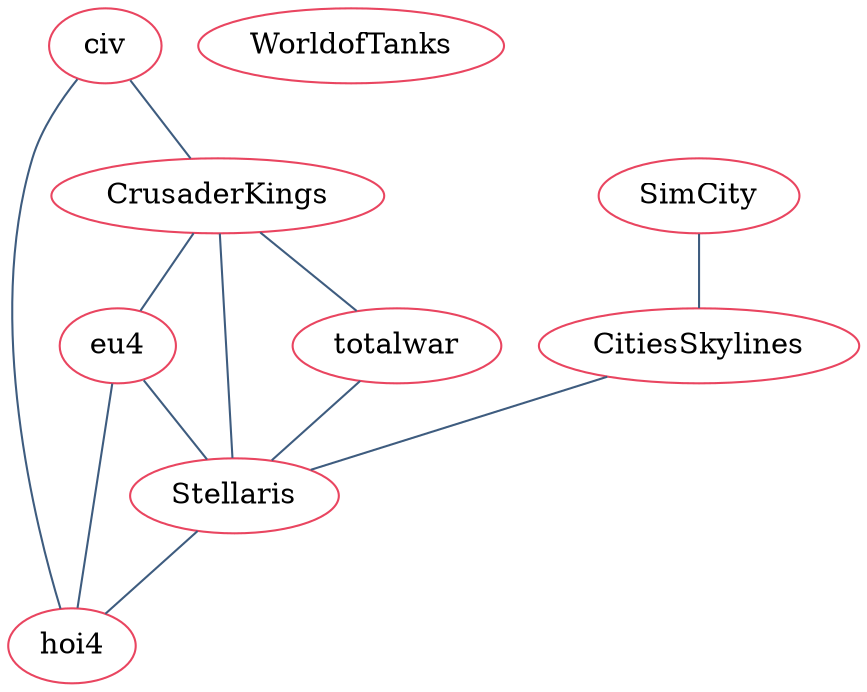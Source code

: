 strict graph "" {
	node [label="\N"];
	0	[color="#e94560",
		label=civ,
		size=31.025785421910292,
		title="<h3>civ</h3><b>created on:</b> 2010-03-03 22:48:04<br><b>subscriber count:</b> 435769<br><b>description:</b><br>And now it's 4 AM! \
Just one more turn..."];
	1	[color="#e94560",
		label=CrusaderKings,
		size=24.355339860738308,
		title="<h3>CrusaderKings</h3><b>created on:</b> 2012-01-28 23:34:47<br><b>subscriber count:</b> 300144<br><b>description:</b><br>Crusader \
Kings is a historical grand strategy /<br>RPG video game series for PC, Mac & Linux<br>developed & published by Paradox Interactive.<\
br>Engage in courtly intrigue, dynastic struggles,<br>and holy warfare in mediæval Europe, North Africa,<br>the Middle East, India, \
the steppes and Tibet. Can<br>you achieve fame and fortune for your noble<br>family, or will your names be forgotten to<br>history?"];
	0 -- 1	[color="#3e5c7f",
		title=1,
		weight=1,
		width=2.125];
	8	[color="#e94560",
		label=hoi4,
		size=21.517135975034705,
		title="<h3>hoi4</h3><b>created on:</b> 2014-01-23 16:32:38<br><b>subscriber count:</b> 242437<br><b>description:</b><br>A place to share \
content, ask questions and/or<br>talk about the grand strategy game Hearts of Iron<br>IV by Paradox Development Studio."];
	0 -- 8	[color="#3e5c7f",
		title=1,
		weight=1,
		width=2.125];
	2	[color="#e94560",
		label=eu4,
		size=22.00409694462854,
		title="<h3>eu4</h3><b>created on:</b> 2012-08-10 16:49:44<br><b>subscriber count:</b> 252338<br><b>description:</b><br>A place to share \
content, ask questions and/or<br>talk about the grand strategy game Europa<br>Universalis IV by Paradox Development Studio."];
	1 -- 2	[color="#3e5c7f",
		title=7,
		weight=7,
		width=8.875];
	3	[color="#e94560",
		label=totalwar,
		size=24.617632846380562,
		title="<h3>totalwar</h3><b>created on:</b> 2010-05-04 01:35:35<br><b>subscriber count:</b> 305477<br><b>description:</b><br>A subreddit \
for the Total War strategy game<br>series, made by Creative Assembly.  Discussions,<br>strategies, stories, crude cave-drawings, \
and more<br>for Medieval 2, Empire, Shogun 2, Rome 2, Attila,<br>Thrones of Britannia, Warhammer, Three Kingdoms<br>and others."];
	1 -- 3	[color="#3e5c7f",
		title=3,
		weight=3,
		width=4.375];
	7	[color="#e94560",
		label=Stellaris,
		size=23.489964821852997,
		title="<h3>Stellaris</h3><b>created on:</b> 2015-07-31 03:36:08<br><b>subscriber count:</b> 282549<br><b>description:</b><br>A place to \
share content, ask questions and/or<br>talk about the 4X grand strategy game Stellaris by<br>Paradox Development Studio."];
	1 -- 7	[color="#3e5c7f",
		title=4,
		weight=4,
		width=5.5];
	2 -- 7	[color="#3e5c7f",
		title=8,
		weight=8,
		width=10.0];
	2 -- 8	[color="#3e5c7f",
		title=2,
		weight=2,
		width=3.25];
	3 -- 7	[color="#3e5c7f",
		title=2,
		weight=2,
		width=3.25];
	4	[color="#e94560",
		label=SimCity,
		size=11.146505116877272,
		title="<h3>SimCity</h3><b>created on:</b> 2010-07-25 22:01:08<br><b>subscriber count:</b> 31579<br><b>description:</b><br>A Subreddit for \
the discussion of the SimCity<br>Franchise and related City Builder games."];
	5	[color="#e94560",
		label=CitiesSkylines,
		size=26.869181803762253,
		title="<h3>CitiesSkylines</h3><b>created on:</b> 2014-08-14 21:33:43<br><b>subscriber count:</b> 351256<br><b>description:</b><br>A subreddit \
for the City Builder game developed by<br>Colossal Order, Cities: Skylines."];
	4 -- 5	[color="#3e5c7f",
		title=2,
		weight=2,
		width=3.25];
	5 -- 7	[color="#3e5c7f",
		title=1,
		weight=1,
		width=2.125];
	6	[color="#e94560",
		label=WorldofTanks,
		size=15.107606275260087,
		title="<h3>WorldofTanks</h3><b>created on:</b> 2010-08-13 20:06:03<br><b>subscriber count:</b> 112117<br><b>description:</b><br>World of \
Tanks is a PvP MMO game created by<br>international game developer Wargaming. We're<br>Redditors with a passion for gaming, tanks, \
and<br>everything in between! This is a subreddit where<br>we share WoT news, strategy tips, tank choices,<br>and opinions. We have \
a number of affiliated clans<br>on the NA, EU, and ASIA servers for all levels of<br>game experience.    Come join the conversation!"];
	7 -- 8	[color="#3e5c7f",
		title=1,
		weight=1,
		width=2.125];
}
